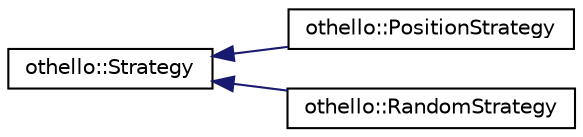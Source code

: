 digraph "Graphical Class Hierarchy"
{
  edge [fontname="Helvetica",fontsize="10",labelfontname="Helvetica",labelfontsize="10"];
  node [fontname="Helvetica",fontsize="10",shape=record];
  rankdir="LR";
  Node1 [label="othello::Strategy",height=0.2,width=0.4,color="black", fillcolor="white", style="filled",URL="$d1/dff/classothello_1_1_strategy.html"];
  Node1 -> Node2 [dir="back",color="midnightblue",fontsize="10",style="solid",fontname="Helvetica"];
  Node2 [label="othello::PositionStrategy",height=0.2,width=0.4,color="black", fillcolor="white", style="filled",URL="$d2/d4b/classothello_1_1_position_strategy.html"];
  Node1 -> Node3 [dir="back",color="midnightblue",fontsize="10",style="solid",fontname="Helvetica"];
  Node3 [label="othello::RandomStrategy",height=0.2,width=0.4,color="black", fillcolor="white", style="filled",URL="$d5/d37/classothello_1_1_random_strategy.html"];
}
